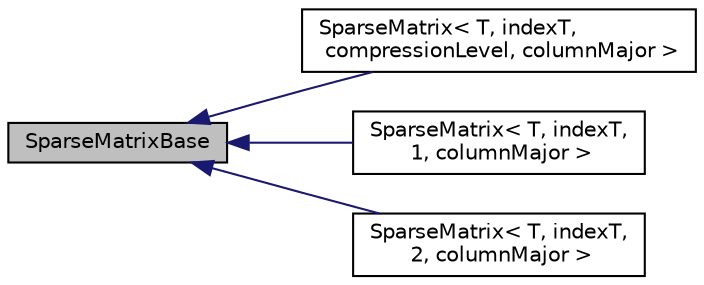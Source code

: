 digraph "SparseMatrixBase"
{
 // LATEX_PDF_SIZE
  edge [fontname="Helvetica",fontsize="10",labelfontname="Helvetica",labelfontsize="10"];
  node [fontname="Helvetica",fontsize="10",shape=record];
  rankdir="LR";
  Node1 [label="SparseMatrixBase",height=0.2,width=0.4,color="black", fillcolor="grey75", style="filled", fontcolor="black",tooltip=" "];
  Node1 -> Node2 [dir="back",color="midnightblue",fontsize="10",style="solid",fontname="Helvetica"];
  Node2 [label="SparseMatrix\< T, indexT,\l compressionLevel, columnMajor \>",height=0.2,width=0.4,color="black", fillcolor="white", style="filled",URL="$class_c_s_f_1_1_sparse_matrix.html",tooltip=" "];
  Node1 -> Node3 [dir="back",color="midnightblue",fontsize="10",style="solid",fontname="Helvetica"];
  Node3 [label="SparseMatrix\< T, indexT,\l 1, columnMajor \>",height=0.2,width=0.4,color="black", fillcolor="white", style="filled",URL="$class_c_s_f_1_1_sparse_matrix_3_01_t_00_01index_t_00_011_00_01column_major_01_4.html",tooltip=" "];
  Node1 -> Node4 [dir="back",color="midnightblue",fontsize="10",style="solid",fontname="Helvetica"];
  Node4 [label="SparseMatrix\< T, indexT,\l 2, columnMajor \>",height=0.2,width=0.4,color="black", fillcolor="white", style="filled",URL="$class_c_s_f_1_1_sparse_matrix_3_01_t_00_01index_t_00_012_00_01column_major_01_4.html",tooltip=" "];
}
